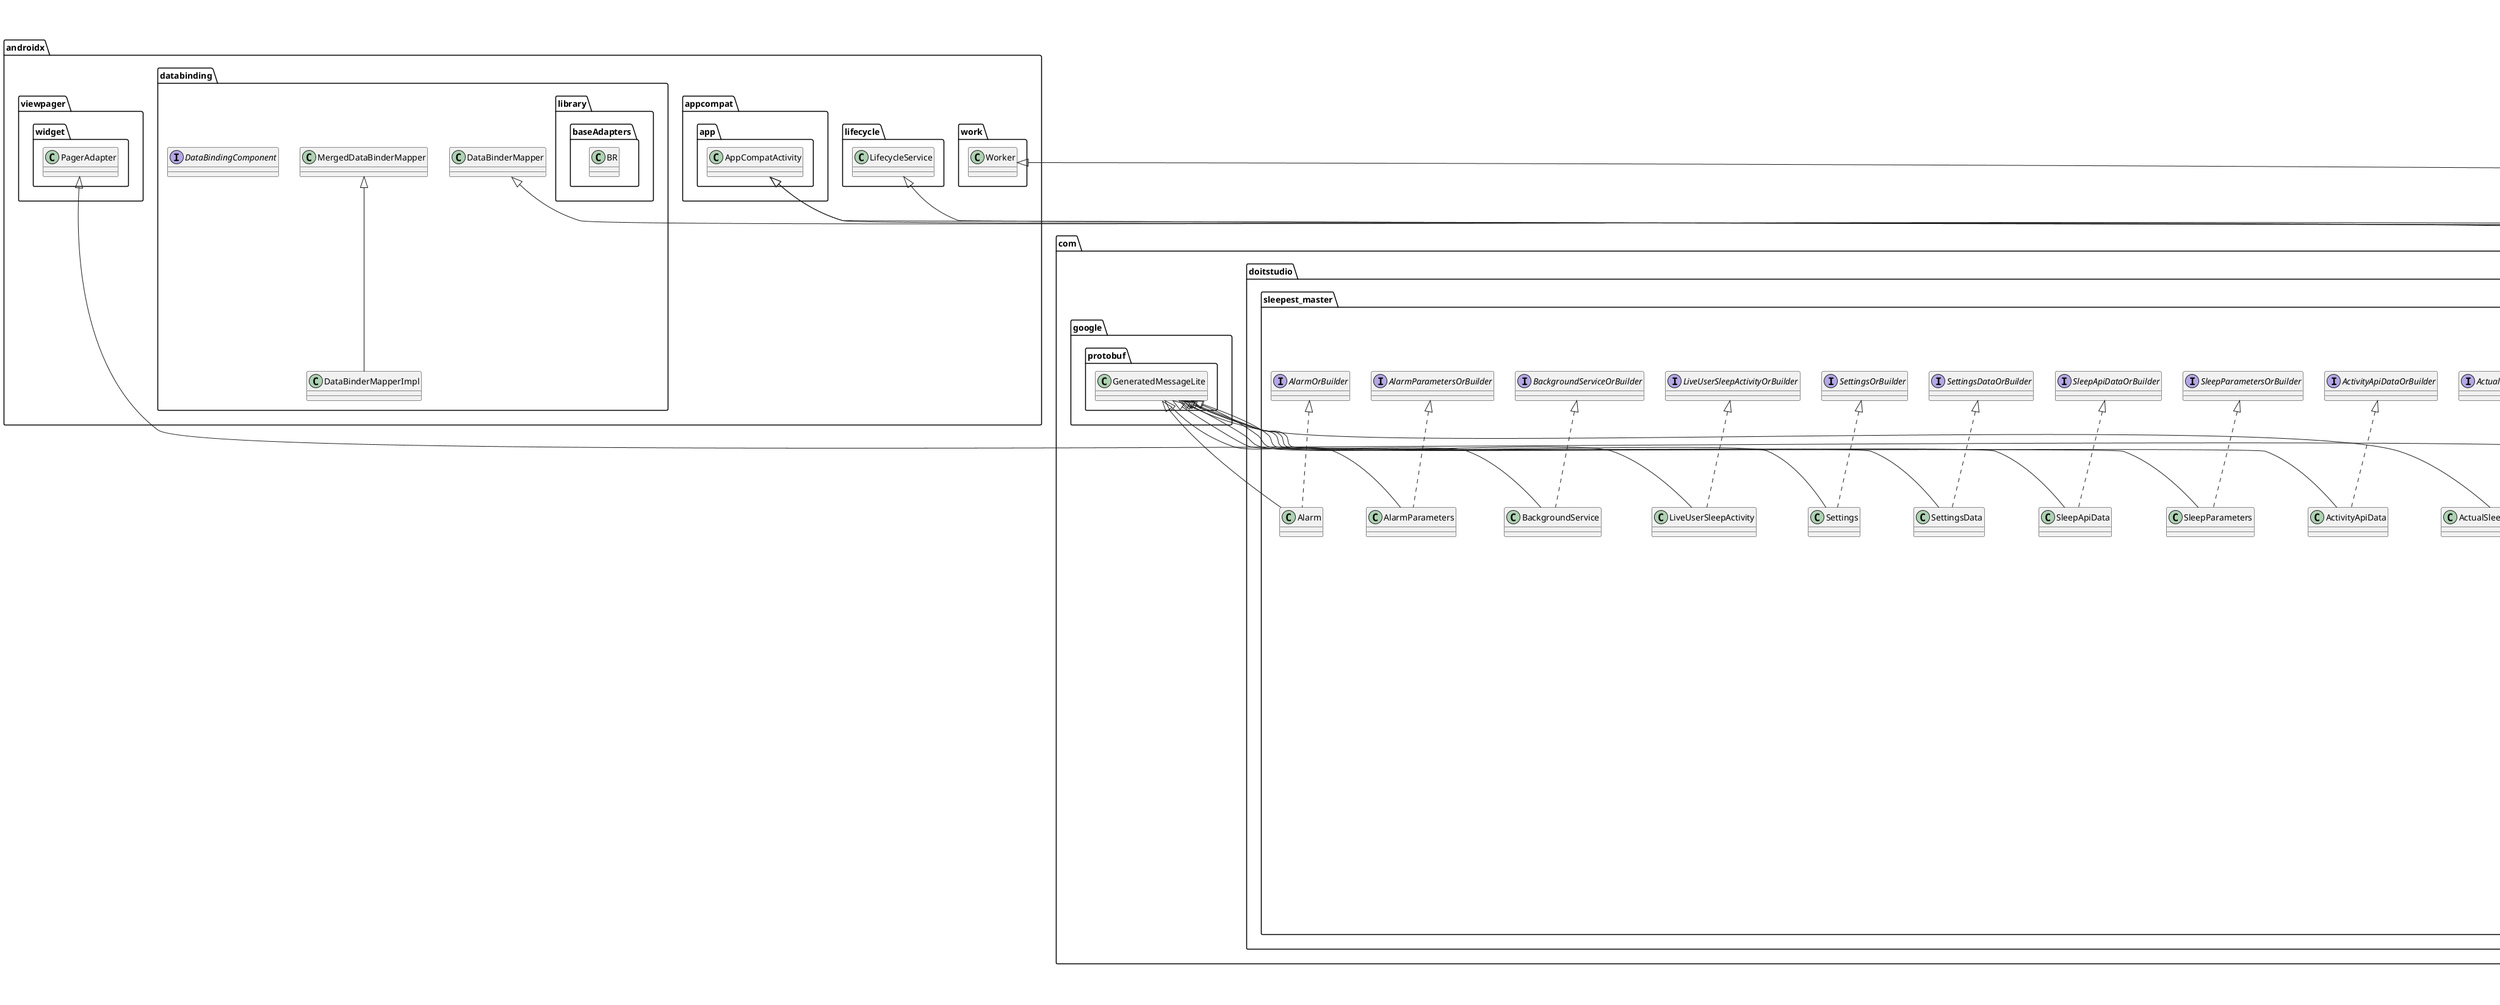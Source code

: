 @startuml

title __SLEEPEST-MASTER.APP's Class Diagram__\n

  namespace androidx.databinding {
    class androidx.databinding.DataBinderMapperImpl {
    }
  }
  

  namespace androidx.databinding {
    interface androidx.databinding.DataBindingComponent {
    }
  }
  

  namespace androidx.databinding {
    namespace library.baseAdapters {
      class androidx.databinding.library.baseAdapters.BR {
      }
    }
  }
  

  namespace com.doitstudio.sleepest_master {
    class com.doitstudio.sleepest_master.ActivityApiData {
    }
  }
  

  namespace com.doitstudio.sleepest_master {
    interface com.doitstudio.sleepest_master.ActivityApiDataOrBuilder {
    }
  }
  

  namespace com.doitstudio.sleepest_master {
    class com.doitstudio.sleepest_master.ActualSleepUserParameter {
    }
  }
  

  namespace com.doitstudio.sleepest_master {
    interface com.doitstudio.sleepest_master.ActualSleepUserParameterOrBuilder {
    }
  }
  

  namespace com.doitstudio.sleepest_master {
    class com.doitstudio.sleepest_master.Alarm {
    }
  }
  

  namespace com.doitstudio.sleepest_master {
    interface com.doitstudio.sleepest_master.AlarmOrBuilder {
    }
  }
  

  namespace com.doitstudio.sleepest_master {
    class com.doitstudio.sleepest_master.AlarmParameters {
    }
  }
  

  namespace com.doitstudio.sleepest_master {
    interface com.doitstudio.sleepest_master.AlarmParametersOrBuilder {
    }
  }
  

  namespace com.doitstudio.sleepest_master {
    class com.doitstudio.sleepest_master.BR {
    }
  }
  

  namespace com.doitstudio.sleepest_master {
    class com.doitstudio.sleepest_master.BackgroundService {
    }
  }
  

  namespace com.doitstudio.sleepest_master {
    interface com.doitstudio.sleepest_master.BackgroundServiceOrBuilder {
    }
  }
  

  namespace com.doitstudio.sleepest_master {
    class com.doitstudio.sleepest_master.BuildConfig {
    }
  }
  

  namespace com.doitstudio.sleepest_master {
    class com.doitstudio.sleepest_master.Data {
    }
  }
  

  namespace com.doitstudio.sleepest_master {
    class com.doitstudio.sleepest_master.DataBinderMapperImpl {
    }
  }
  

  namespace com.doitstudio.sleepest_master {
    class com.doitstudio.sleepest_master.LiveUserSleepActivity {
    }
  }
  

  namespace com.doitstudio.sleepest_master {
    interface com.doitstudio.sleepest_master.LiveUserSleepActivityOrBuilder {
    }
  }
  

  namespace com.doitstudio.sleepest_master {
    class com.doitstudio.sleepest_master.Settings {
    }
  }
  

  namespace com.doitstudio.sleepest_master {
    class com.doitstudio.sleepest_master.SettingsData {
    }
  }
  

  namespace com.doitstudio.sleepest_master {
    interface com.doitstudio.sleepest_master.SettingsDataOrBuilder {
    }
  }
  

  namespace com.doitstudio.sleepest_master {
    interface com.doitstudio.sleepest_master.SettingsOrBuilder {
    }
  }
  

  namespace com.doitstudio.sleepest_master {
    class com.doitstudio.sleepest_master.SleepApiData {
    }
  }
  

  namespace com.doitstudio.sleepest_master {
    interface com.doitstudio.sleepest_master.SleepApiDataOrBuilder {
    }
  }
  

  namespace com.doitstudio.sleepest_master {
    class com.doitstudio.sleepest_master.SleepParameters {
    }
  }
  

  namespace com.doitstudio.sleepest_master {
    interface com.doitstudio.sleepest_master.SleepParametersOrBuilder {
    }
  }
  

  namespace com.doitstudio.sleepest_master {
    namespace alarmclock {
      class com.doitstudio.sleepest_master.alarmclock.AlarmClockAudio {
      }
    }
  }
  

  namespace com.doitstudio.sleepest_master {
    namespace alarmclock {
      class com.doitstudio.sleepest_master.alarmclock.AlarmClockReceiver {
      }
    }
  }
  

  namespace com.doitstudio.sleepest_master {
    namespace alarmclock {
      class com.doitstudio.sleepest_master.alarmclock.LockScreenAlarmActivity {
      }
    }
  }
  

  namespace com.doitstudio.sleepest_master {
    namespace background {
      class com.doitstudio.sleepest_master.background.AlarmReceiver {
      }
    }
  }
  

  namespace com.doitstudio.sleepest_master {
    namespace background {
      class com.doitstudio.sleepest_master.background.ForegroundService {
      }
    }
  }
  

  namespace com.doitstudio.sleepest_master {
    namespace background {
      class com.doitstudio.sleepest_master.background.WorkmanagerCalculation {
      }
    }
  }
  

  namespace com.doitstudio.sleepest_master {
    namespace databinding {
      class com.doitstudio.sleepest_master.databinding.AlarmEntityBindingImpl {
      }
    }
  }
  

  namespace com.doitstudio.sleepest_master {
    namespace databinding {
      class com.doitstudio.sleepest_master.databinding.FragmentAlarmsBindingImpl {
      }
    }
  }
  

  namespace com.doitstudio.sleepest_master {
    namespace databinding {
      class com.doitstudio.sleepest_master.databinding.FragmentHistoryDayBindingImpl {
      }
    }
  }
  

  namespace com.doitstudio.sleepest_master {
    namespace databinding {
      class com.doitstudio.sleepest_master.databinding.FragmentHistoryMonthBindingImpl {
      }
    }
  }
  

  namespace com.doitstudio.sleepest_master {
    namespace databinding {
      class com.doitstudio.sleepest_master.databinding.FragmentHistoryTabviewBindingImpl {
      }
    }
  }
  

  namespace com.doitstudio.sleepest_master {
    namespace databinding {
      class com.doitstudio.sleepest_master.databinding.FragmentHistoryWeekBindingImpl {
      }
    }
  }
  

  namespace com.doitstudio.sleepest_master {
    namespace databinding {
      class com.doitstudio.sleepest_master.databinding.FragmentInfoBindingImpl {
      }
    }
  }
  

  namespace com.doitstudio.sleepest_master {
    namespace databinding {
      class com.doitstudio.sleepest_master.databinding.FragmentInfoEntityBindingImpl {
      }
    }
  }
  

  namespace com.doitstudio.sleepest_master {
    namespace databinding {
      class com.doitstudio.sleepest_master.databinding.FragmentSettingsBindingImpl {
      }
    }
  }
  

  namespace com.doitstudio.sleepest_master {
    namespace databinding {
      class com.doitstudio.sleepest_master.databinding.FragmentSleepBindingImpl {
      }
    }
  }
  

  namespace com.doitstudio.sleepest_master {
    namespace databinding {
      class com.doitstudio.sleepest_master.databinding.OnboardingNoticeScreenBindingImpl {
      }
    }
  }
  

  namespace com.doitstudio.sleepest_master {
    namespace model.data {
      class com.doitstudio.sleepest_master.model.data.Constants {
      }
    }
  }
  

  namespace com.doitstudio.sleepest_master {
    namespace onboarding {
      class com.doitstudio.sleepest_master.onboarding.OnboardingActivity {
      }
    }
  }
  

  namespace com.doitstudio.sleepest_master {
    namespace onboarding {
      class com.doitstudio.sleepest_master.onboarding.OnboardingViewPagerAdapter {
      }
    }
  }
  

  namespace com.doitstudio.sleepest_master {
    namespace storage.db {
      class com.doitstudio.sleepest_master.storage.db.ActivityApiRawDataDao_Impl {
      }
    }
  }
  

  namespace com.doitstudio.sleepest_master {
    namespace storage.db {
      class com.doitstudio.sleepest_master.storage.db.AlarmDao_Impl {
      }
    }
  }
  

  namespace com.doitstudio.sleepest_master {
    namespace storage.db {
      class com.doitstudio.sleepest_master.storage.db.SleepApiRawDataDao_Impl {
      }
    }
  }
  

  namespace com.doitstudio.sleepest_master {
    namespace storage.db {
      class com.doitstudio.sleepest_master.storage.db.SleepDatabase_Impl {
      }
    }
  }
  

  namespace com.doitstudio.sleepest_master {
    namespace storage.db {
      class com.doitstudio.sleepest_master.storage.db.SleepSegmentDao_Impl {
      }
    }
  }
  

  namespace com.doitstudio.sleepest_master {
    namespace storage.db {
      class com.doitstudio.sleepest_master.storage.db.UserSleepSessionDao_Impl {
      }
    }
  }
  

  namespace com.doitstudio.sleepest_master {
    namespace ui.charts {
      class com.doitstudio.sleepest_master.ui.charts.SparkLineStyle_Factory {
      }
    }
  }
  

  namespace com.doitstudio.sleepest_master {
    namespace util {
      class com.doitstudio.sleepest_master.util.NotificationUtil {
      }
    }
  }
  

  namespace com.doitstudio.sleepest_master {
    namespace util {
      class com.doitstudio.sleepest_master.util.PermissionsUtil {
      }
    }
  }
  

  namespace com.doitstudio.sleepest_master {
    namespace util {
      class com.doitstudio.sleepest_master.util.SleepUtil {
      }
    }
  }
  

  namespace com.doitstudio.sleepest_master {
    namespace util {
      class com.doitstudio.sleepest_master.util.SmileySelectorUtil {
      }
    }
  }
  

  namespace com.doitstudio.sleepest_master {
    namespace util {
      class com.doitstudio.sleepest_master.util.TimeConverterUtil {
      }
    }
  }
  

  androidx.databinding.DataBinderMapperImpl -up-|> androidx.databinding.MergedDataBinderMapper
  com.doitstudio.sleepest_master.ActivityApiData .up.|> com.doitstudio.sleepest_master.ActivityApiDataOrBuilder
  com.doitstudio.sleepest_master.ActivityApiData -up-|> com.google.protobuf.GeneratedMessageLite
  com.doitstudio.sleepest_master.ActualSleepUserParameter .up.|> com.doitstudio.sleepest_master.ActualSleepUserParameterOrBuilder
  com.doitstudio.sleepest_master.ActualSleepUserParameter -up-|> com.google.protobuf.GeneratedMessageLite
  com.doitstudio.sleepest_master.Alarm .up.|> com.doitstudio.sleepest_master.AlarmOrBuilder
  com.doitstudio.sleepest_master.Alarm -up-|> com.google.protobuf.GeneratedMessageLite
  com.doitstudio.sleepest_master.AlarmParameters .up.|> com.doitstudio.sleepest_master.AlarmParametersOrBuilder
  com.doitstudio.sleepest_master.AlarmParameters -up-|> com.google.protobuf.GeneratedMessageLite
  com.doitstudio.sleepest_master.BackgroundService .up.|> com.doitstudio.sleepest_master.BackgroundServiceOrBuilder
  com.doitstudio.sleepest_master.BackgroundService -up-|> com.google.protobuf.GeneratedMessageLite
  com.doitstudio.sleepest_master.DataBinderMapperImpl -up-|> androidx.databinding.DataBinderMapper
  com.doitstudio.sleepest_master.LiveUserSleepActivity .up.|> com.doitstudio.sleepest_master.LiveUserSleepActivityOrBuilder
  com.doitstudio.sleepest_master.LiveUserSleepActivity -up-|> com.google.protobuf.GeneratedMessageLite
  com.doitstudio.sleepest_master.Settings .up.|> com.doitstudio.sleepest_master.SettingsOrBuilder
  com.doitstudio.sleepest_master.Settings -up-|> com.google.protobuf.GeneratedMessageLite
  com.doitstudio.sleepest_master.SettingsData .up.|> com.doitstudio.sleepest_master.SettingsDataOrBuilder
  com.doitstudio.sleepest_master.SettingsData -up-|> com.google.protobuf.GeneratedMessageLite
  com.doitstudio.sleepest_master.SleepApiData .up.|> com.doitstudio.sleepest_master.SleepApiDataOrBuilder
  com.doitstudio.sleepest_master.SleepApiData -up-|> com.google.protobuf.GeneratedMessageLite
  com.doitstudio.sleepest_master.SleepParameters .up.|> com.doitstudio.sleepest_master.SleepParametersOrBuilder
  com.doitstudio.sleepest_master.SleepParameters -up-|> com.google.protobuf.GeneratedMessageLite
  com.doitstudio.sleepest_master.alarmclock.AlarmClockAudio o-- com.doitstudio.sleepest_master.storage.DataStoreRepository : dataStoreRepository
  com.doitstudio.sleepest_master.alarmclock.AlarmClockReceiver -up-|> android.content.BroadcastReceiver
  com.doitstudio.sleepest_master.alarmclock.AlarmClockReceiver o-- com.doitstudio.sleepest_master.storage.DataStoreRepository : dataStoreRepository
  com.doitstudio.sleepest_master.alarmclock.LockScreenAlarmActivity -up-|> androidx.appcompat.app.AppCompatActivity
  com.doitstudio.sleepest_master.alarmclock.LockScreenAlarmActivity o-- com.doitstudio.sleepest_master.storage.DataStoreRepository : dataStoreRepository
  com.doitstudio.sleepest_master.alarmclock.LockScreenAlarmActivity o-- com.doitstudio.sleepest_master.storage.DatabaseRepository : databaseRepository
  com.doitstudio.sleepest_master.alarmclock.LockScreenAlarmActivity o-- com.doitstudio.sleepest_master.alarmclock.LockScreenAlarmActivity.SwipeListener : swipeListener
  com.doitstudio.sleepest_master.background.AlarmReceiver -up-|> android.content.BroadcastReceiver
  com.doitstudio.sleepest_master.background.ForegroundService -up-|> androidx.lifecycle.LifecycleService
  com.doitstudio.sleepest_master.background.ForegroundService o-- com.doitstudio.sleepest_master.background.ForegroundObserver : foregroundObserver
  com.doitstudio.sleepest_master.background.ForegroundService o-- com.doitstudio.sleepest_master.background.AlarmCycleState : alarmCycleState
  com.doitstudio.sleepest_master.background.ForegroundService o-- com.doitstudio.sleepest_master.storage.db.AlarmEntity : alarmEntity
  com.doitstudio.sleepest_master.background.ForegroundService o-- com.doitstudio.sleepest_master.storage.DataStoreRepository : dataStoreRepository
  com.doitstudio.sleepest_master.background.ForegroundService o-- com.doitstudio.sleepest_master.storage.DatabaseRepository : databaseRepository
  com.doitstudio.sleepest_master.background.ForegroundService o-- com.doitstudio.sleepest_master.util.NotificationUtil : notificationUtil
  com.doitstudio.sleepest_master.background.ForegroundService o-- com.doitstudio.sleepest_master.sleepcalculation.SleepCalculationHandler : sleepCalculationHandler
  com.doitstudio.sleepest_master.background.ForegroundService o-- com.doitstudio.sleepest_master.googleapi.SleepHandler : sleepHandler
  com.doitstudio.sleepest_master.background.WorkmanagerCalculation -up-|> androidx.work.Worker
  com.doitstudio.sleepest_master.background.WorkmanagerCalculation o-- com.doitstudio.sleepest_master.sleepcalculation.SleepCalculationHandler : sleepCalculationHandler
  com.doitstudio.sleepest_master.databinding.AlarmEntityBindingImpl -up-|> com.doitstudio.sleepest_master.databinding.AlarmEntityBinding
  com.doitstudio.sleepest_master.databinding.AlarmEntityBindingImpl o-- com.doitstudio.sleepest_master.databinding.AlarmEntityBindingImpl.OnClickListenerImpl1 : mAlarmInstanceViewModelOnAlarmActiveToggledAndroidViewViewOnClickListener
  com.doitstudio.sleepest_master.databinding.AlarmEntityBindingImpl o-- com.doitstudio.sleepest_master.databinding.AlarmEntityBindingImpl.OnClickListenerImpl3 : mAlarmInstanceViewModelOnDayChangedAndroidViewViewOnClickListener
  com.doitstudio.sleepest_master.databinding.AlarmEntityBindingImpl o-- com.doitstudio.sleepest_master.databinding.AlarmEntityBindingImpl.OnClickListenerImpl2 : mAlarmInstanceViewModelOnWakeUpEarlyClickedAndroidViewViewOnClickListener
  com.doitstudio.sleepest_master.databinding.AlarmEntityBindingImpl o-- com.doitstudio.sleepest_master.databinding.AlarmEntityBindingImpl.OnClickListenerImpl : mAlarmInstanceViewModelOnWakeUpLateClickedAndroidViewViewOnClickListener
  com.doitstudio.sleepest_master.databinding.FragmentAlarmsBindingImpl -up-|> com.doitstudio.sleepest_master.databinding.FragmentAlarmsBinding
  com.doitstudio.sleepest_master.databinding.FragmentAlarmsBindingImpl o-- com.doitstudio.sleepest_master.databinding.FragmentAlarmsBindingImpl.OnItemSelectedImpl : mAlarmsViewModelOnAlarmArtChangedAndroidxDatabindingAdaptersAdapterViewBindingAdapterOnItemSelected
  com.doitstudio.sleepest_master.databinding.FragmentAlarmsBindingImpl o-- com.doitstudio.sleepest_master.databinding.FragmentAlarmsBindingImpl.OnClickListenerImpl : mAlarmsViewModelOnEndAlarmAfterFiredChangedAndroidViewViewOnClickListener
  com.doitstudio.sleepest_master.databinding.FragmentAlarmsBindingImpl o-- com.doitstudio.sleepest_master.databinding.FragmentAlarmsBindingImpl.OnClickListenerImpl1 : mAlarmsViewModelOnExpandClickedAndroidViewViewOnClickListener
  com.doitstudio.sleepest_master.databinding.FragmentHistoryDayBindingImpl -up-|> com.doitstudio.sleepest_master.databinding.FragmentHistoryDayBinding
  com.doitstudio.sleepest_master.databinding.FragmentHistoryDayBindingImpl o-- com.doitstudio.sleepest_master.databinding.FragmentHistoryDayBindingImpl.OnClickListenerImpl1 : mHistoryDayViewModelManualChangeSleepTimesAndroidViewViewOnClickListener
  com.doitstudio.sleepest_master.databinding.FragmentHistoryDayBindingImpl o-- com.doitstudio.sleepest_master.databinding.FragmentHistoryDayBindingImpl.OnClickListenerImpl : mHistoryDayViewModelOnInfoClickedAndroidViewViewOnClickListener
  com.doitstudio.sleepest_master.databinding.FragmentHistoryDayBindingImpl o-- com.doitstudio.sleepest_master.databinding.FragmentHistoryDayBindingImpl.OnClickListenerImpl2 : mHistoryDayViewModelSleepRatingAndroidViewViewOnClickListener
  com.doitstudio.sleepest_master.databinding.FragmentHistoryMonthBindingImpl -up-|> com.doitstudio.sleepest_master.databinding.FragmentHistoryMonthBinding
  com.doitstudio.sleepest_master.databinding.FragmentHistoryMonthBindingImpl o-- com.doitstudio.sleepest_master.databinding.FragmentHistoryMonthBindingImpl.OnClickListenerImpl : mHistoryMonthViewModelOnInfoClickedAndroidViewViewOnClickListener
  com.doitstudio.sleepest_master.databinding.FragmentHistoryTabviewBindingImpl -up-|> com.doitstudio.sleepest_master.databinding.FragmentHistoryTabviewBinding
  com.doitstudio.sleepest_master.databinding.FragmentHistoryWeekBindingImpl -up-|> com.doitstudio.sleepest_master.databinding.FragmentHistoryWeekBinding
  com.doitstudio.sleepest_master.databinding.FragmentHistoryWeekBindingImpl o-- com.doitstudio.sleepest_master.databinding.FragmentHistoryWeekBindingImpl.OnClickListenerImpl : mHistoryWeekViewModelOnInfoClickedAndroidViewViewOnClickListener
  com.doitstudio.sleepest_master.databinding.FragmentInfoBindingImpl -up-|> com.doitstudio.sleepest_master.databinding.FragmentInfoBinding
  com.doitstudio.sleepest_master.databinding.FragmentInfoEntityBindingImpl -up-|> com.doitstudio.sleepest_master.databinding.FragmentInfoEntityBinding
  com.doitstudio.sleepest_master.databinding.FragmentSettingsBindingImpl -up-|> com.doitstudio.sleepest_master.databinding.FragmentSettingsBinding
  com.doitstudio.sleepest_master.databinding.FragmentSettingsBindingImpl o-- com.doitstudio.sleepest_master.databinding.FragmentSettingsBindingImpl.OnClickListenerImpl5 : mProfileViewModelAutoDarkModeToggledAndroidViewViewOnClickListener
  com.doitstudio.sleepest_master.databinding.FragmentSettingsBindingImpl o-- com.doitstudio.sleepest_master.databinding.FragmentSettingsBindingImpl.OnClickListenerImpl2 : mProfileViewModelBannerSettingsToggledAndroidViewViewOnClickListener
  com.doitstudio.sleepest_master.databinding.FragmentSettingsBindingImpl o-- com.doitstudio.sleepest_master.databinding.FragmentSettingsBindingImpl.OnClickListenerImpl1 : mProfileViewModelDarkModeToggledAndroidViewViewOnClickListener
  com.doitstudio.sleepest_master.databinding.FragmentSettingsBindingImpl o-- com.doitstudio.sleepest_master.databinding.FragmentSettingsBindingImpl.OnClickListenerImpl : mProfileViewModelOnAboutUsClickedAndroidViewViewOnClickListener
  com.doitstudio.sleepest_master.databinding.FragmentSettingsBindingImpl o-- com.doitstudio.sleepest_master.databinding.FragmentSettingsBindingImpl.OnClickListenerImpl3 : mProfileViewModelOnDataClickedAndroidViewViewOnClickListener
  com.doitstudio.sleepest_master.databinding.FragmentSettingsBindingImpl o-- com.doitstudio.sleepest_master.databinding.FragmentSettingsBindingImpl.OnClickListenerImpl4 : mProfileViewModelOnExpandClickedAndroidViewViewOnClickListener
  com.doitstudio.sleepest_master.databinding.FragmentSleepBindingImpl -up-|> com.doitstudio.sleepest_master.databinding.FragmentSleepBinding
  com.doitstudio.sleepest_master.databinding.FragmentSleepBindingImpl o-- com.doitstudio.sleepest_master.databinding.FragmentSleepBindingImpl.OnClickListenerImpl5 : mSleepViewModelOnActivityInCalcChangedAndroidViewViewOnClickListener
  com.doitstudio.sleepest_master.databinding.FragmentSleepBindingImpl o-- com.doitstudio.sleepest_master.databinding.FragmentSleepBindingImpl.OnClickListenerImpl : mSleepViewModelOnActivityTrackingChangedAndroidViewViewOnClickListener
  com.doitstudio.sleepest_master.databinding.FragmentSleepBindingImpl o-- com.doitstudio.sleepest_master.databinding.FragmentSleepBindingImpl.OnClickListenerImpl4 : mSleepViewModelOnAlarmEndClickedAndroidViewViewOnClickListener
  com.doitstudio.sleepest_master.databinding.FragmentSleepBindingImpl o-- com.doitstudio.sleepest_master.databinding.FragmentSleepBindingImpl.OnClickListenerImpl1 : mSleepViewModelOnAlarmStartClickedAndroidViewViewOnClickListener
  com.doitstudio.sleepest_master.databinding.FragmentSleepBindingImpl o-- com.doitstudio.sleepest_master.databinding.FragmentSleepBindingImpl.OnClickListenerImpl3 : mSleepViewModelOnInfoClickedAndroidViewViewOnClickListener
  com.doitstudio.sleepest_master.databinding.FragmentSleepBindingImpl o-- com.doitstudio.sleepest_master.databinding.FragmentSleepBindingImpl.OnItemSelectedImpl : mSleepViewModelOnLightConditionChangedAndroidxDatabindingAdaptersAdapterViewBindingAdapterOnItemSelected
  com.doitstudio.sleepest_master.databinding.FragmentSleepBindingImpl o-- com.doitstudio.sleepest_master.databinding.FragmentSleepBindingImpl.OnItemSelectedImpl1 : mSleepViewModelOnMobilePositionChangedAndroidxDatabindingAdaptersAdapterViewBindingAdapterOnItemSelected
  com.doitstudio.sleepest_master.databinding.FragmentSleepBindingImpl o-- com.doitstudio.sleepest_master.databinding.FragmentSleepBindingImpl.OnProgressChangedImpl : mSleepViewModelOnPhoneUsageChangedAndroidxDatabindingAdaptersSeekBarBindingAdapterOnProgressChanged
  com.doitstudio.sleepest_master.databinding.FragmentSleepBindingImpl o-- com.doitstudio.sleepest_master.databinding.FragmentSleepBindingImpl.OnClickListenerImpl2 : mSleepViewModelSleepTimeToogledAndroidViewViewOnClickListener
  com.doitstudio.sleepest_master.databinding.OnboardingNoticeScreenBindingImpl -up-|> com.doitstudio.sleepest_master.databinding.OnboardingNoticeScreenBinding
  com.doitstudio.sleepest_master.onboarding.OnboardingActivity -up-|> androidx.appcompat.app.AppCompatActivity
  com.doitstudio.sleepest_master.onboarding.OnboardingActivity o-- com.doitstudio.sleepest_master.onboarding.OnboardingViewPagerAdapter : onboardingViewPagerAdapter
  com.doitstudio.sleepest_master.onboarding.OnboardingViewPagerAdapter .up.|> android.view.View.OnClickListener
  com.doitstudio.sleepest_master.onboarding.OnboardingViewPagerAdapter -up-|> androidx.viewpager.widget.PagerAdapter
  com.doitstudio.sleepest_master.storage.db.ActivityApiRawDataDao_Impl .up.|> com.doitstudio.sleepest_master.storage.db.ActivityApiRawDataDao
  com.doitstudio.sleepest_master.storage.db.AlarmDao_Impl .up.|> com.doitstudio.sleepest_master.storage.db.AlarmDao
  com.doitstudio.sleepest_master.storage.db.AlarmDao_Impl o-- com.doitstudio.sleepest_master.storage.db.Converters : __converters
  com.doitstudio.sleepest_master.storage.db.SleepApiRawDataDao_Impl .up.|> com.doitstudio.sleepest_master.storage.db.SleepApiRawDataDao
  com.doitstudio.sleepest_master.storage.db.SleepApiRawDataDao_Impl o-- com.doitstudio.sleepest_master.storage.db.Converters : __converters
  com.doitstudio.sleepest_master.storage.db.SleepDatabase_Impl -up-|> com.doitstudio.sleepest_master.storage.db.SleepDatabase
  com.doitstudio.sleepest_master.storage.db.SleepDatabase_Impl o-- com.doitstudio.sleepest_master.storage.db.ActivityApiRawDataDao : _activityApiRawDataDao
  com.doitstudio.sleepest_master.storage.db.SleepDatabase_Impl o-- com.doitstudio.sleepest_master.storage.db.AlarmDao : _alarmDao
  com.doitstudio.sleepest_master.storage.db.SleepDatabase_Impl o-- com.doitstudio.sleepest_master.storage.db.SleepApiRawDataDao : _sleepApiRawDataDao
  com.doitstudio.sleepest_master.storage.db.SleepDatabase_Impl o-- com.doitstudio.sleepest_master.storage.db.SleepSegmentDao : _sleepSegmentDao
  com.doitstudio.sleepest_master.storage.db.SleepDatabase_Impl o-- com.doitstudio.sleepest_master.storage.db.UserSleepSessionDao : _userSleepSessionDao
  com.doitstudio.sleepest_master.storage.db.SleepSegmentDao_Impl .up.|> com.doitstudio.sleepest_master.storage.db.SleepSegmentDao
  com.doitstudio.sleepest_master.storage.db.SleepSegmentDao_Impl o-- com.doitstudio.sleepest_master.storage.db.Converters : __converters
  com.doitstudio.sleepest_master.storage.db.UserSleepSessionDao_Impl .up.|> com.doitstudio.sleepest_master.storage.db.UserSleepSessionDao
  com.doitstudio.sleepest_master.storage.db.UserSleepSessionDao_Impl o-- com.doitstudio.sleepest_master.storage.db.Converters : __converters
  com.doitstudio.sleepest_master.ui.charts.SparkLineStyle_Factory .up.|> dagger.internal.Factory
  com.doitstudio.sleepest_master.util.NotificationUtil o-- com.doitstudio.sleepest_master.model.data.NotificationUsage : notificationUsage


right footer


PlantUML diagram generated by SketchIt! (https://bitbucket.org/pmesmeur/sketch.it)
For more information about this tool, please contact philippe.mesmeur@gmail.com
endfooter

@enduml
